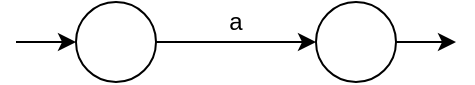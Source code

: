 <mxfile version="20.2.6" type="github" pages="6">
  <diagram id="FjFBD52PPPTVZgeCrdec" name="Simple Transition">
    <mxGraphModel dx="1422" dy="800" grid="1" gridSize="10" guides="1" tooltips="1" connect="1" arrows="1" fold="1" page="1" pageScale="1" pageWidth="850" pageHeight="1100" math="0" shadow="0">
      <root>
        <mxCell id="0" />
        <mxCell id="1" parent="0" />
        <mxCell id="ZcSYiOxCEgLbsl9b3wAu-1" value="" style="ellipse;whiteSpace=wrap;html=1;aspect=fixed;" parent="1" vertex="1">
          <mxGeometry x="200" y="160" width="40" height="40" as="geometry" />
        </mxCell>
        <mxCell id="ZcSYiOxCEgLbsl9b3wAu-2" value="" style="ellipse;whiteSpace=wrap;html=1;aspect=fixed;shadow=0;" parent="1" vertex="1">
          <mxGeometry x="320" y="160" width="40" height="40" as="geometry" />
        </mxCell>
        <mxCell id="ZcSYiOxCEgLbsl9b3wAu-3" value="" style="endArrow=classic;html=1;rounded=0;exitX=1;exitY=0.5;exitDx=0;exitDy=0;entryX=0;entryY=0.5;entryDx=0;entryDy=0;" parent="1" source="ZcSYiOxCEgLbsl9b3wAu-1" target="ZcSYiOxCEgLbsl9b3wAu-2" edge="1">
          <mxGeometry width="50" height="50" relative="1" as="geometry">
            <mxPoint x="270" y="300" as="sourcePoint" />
            <mxPoint x="320" y="250" as="targetPoint" />
          </mxGeometry>
        </mxCell>
        <mxCell id="ZcSYiOxCEgLbsl9b3wAu-4" value="a" style="text;html=1;strokeColor=none;fillColor=none;align=center;verticalAlign=middle;whiteSpace=wrap;rounded=0;shadow=0;" parent="1" vertex="1">
          <mxGeometry x="250" y="160" width="60" height="20" as="geometry" />
        </mxCell>
        <mxCell id="ZcSYiOxCEgLbsl9b3wAu-5" value="" style="endArrow=classic;html=1;rounded=0;entryX=0;entryY=0.5;entryDx=0;entryDy=0;" parent="1" target="ZcSYiOxCEgLbsl9b3wAu-1" edge="1">
          <mxGeometry width="50" height="50" relative="1" as="geometry">
            <mxPoint x="170" y="180" as="sourcePoint" />
            <mxPoint x="330" y="250" as="targetPoint" />
          </mxGeometry>
        </mxCell>
        <mxCell id="ZcSYiOxCEgLbsl9b3wAu-6" value="" style="endArrow=classic;html=1;rounded=0;exitX=1;exitY=0.5;exitDx=0;exitDy=0;" parent="1" source="ZcSYiOxCEgLbsl9b3wAu-2" edge="1">
          <mxGeometry width="50" height="50" relative="1" as="geometry">
            <mxPoint x="390" y="220" as="sourcePoint" />
            <mxPoint x="390" y="180" as="targetPoint" />
          </mxGeometry>
        </mxCell>
      </root>
    </mxGraphModel>
  </diagram>
  <diagram id="ExRZZvXYkZQcpSpnyIzT" name="Alternative">
    <mxGraphModel dx="1422" dy="800" grid="1" gridSize="10" guides="1" tooltips="1" connect="1" arrows="1" fold="1" page="1" pageScale="1" pageWidth="850" pageHeight="1100" math="0" shadow="0">
      <root>
        <mxCell id="0" />
        <mxCell id="1" parent="0" />
        <mxCell id="WT29fgqmvK17CbrcokTM-7" value="A(t)" style="ellipse;whiteSpace=wrap;html=1;shadow=0;" parent="1" vertex="1">
          <mxGeometry x="260" y="240" width="200" height="80" as="geometry" />
        </mxCell>
        <mxCell id="WT29fgqmvK17CbrcokTM-8" value="A(s)" style="ellipse;whiteSpace=wrap;html=1;shadow=0;" parent="1" vertex="1">
          <mxGeometry x="260" y="120" width="200" height="80" as="geometry" />
        </mxCell>
        <mxCell id="WT29fgqmvK17CbrcokTM-1" value="" style="ellipse;whiteSpace=wrap;html=1;aspect=fixed;shadow=0;" parent="1" vertex="1">
          <mxGeometry x="200" y="200" width="40" height="40" as="geometry" />
        </mxCell>
        <mxCell id="WT29fgqmvK17CbrcokTM-2" value="" style="endArrow=classic;html=1;rounded=0;entryX=0;entryY=0.5;entryDx=0;entryDy=0;" parent="1" target="WT29fgqmvK17CbrcokTM-1" edge="1">
          <mxGeometry width="50" height="50" relative="1" as="geometry">
            <mxPoint x="170" y="220" as="sourcePoint" />
            <mxPoint x="450" y="330" as="targetPoint" />
          </mxGeometry>
        </mxCell>
        <mxCell id="WT29fgqmvK17CbrcokTM-3" value="s&lt;sub&gt;s&lt;/sub&gt;" style="ellipse;whiteSpace=wrap;html=1;aspect=fixed;shadow=0;" parent="1" vertex="1">
          <mxGeometry x="280" y="140" width="40" height="40" as="geometry" />
        </mxCell>
        <mxCell id="WT29fgqmvK17CbrcokTM-4" value="s&lt;sub&gt;t&lt;/sub&gt;" style="ellipse;whiteSpace=wrap;html=1;aspect=fixed;shadow=0;" parent="1" vertex="1">
          <mxGeometry x="280" y="260" width="40" height="40" as="geometry" />
        </mxCell>
        <mxCell id="WT29fgqmvK17CbrcokTM-5" value="e&lt;sub&gt;s&lt;/sub&gt;" style="ellipse;whiteSpace=wrap;html=1;aspect=fixed;shadow=0;" parent="1" vertex="1">
          <mxGeometry x="400" y="140" width="40" height="40" as="geometry" />
        </mxCell>
        <mxCell id="WT29fgqmvK17CbrcokTM-6" value="e&lt;sub&gt;t&lt;/sub&gt;" style="ellipse;whiteSpace=wrap;html=1;aspect=fixed;shadow=0;" parent="1" vertex="1">
          <mxGeometry x="400" y="260" width="40" height="40" as="geometry" />
        </mxCell>
        <mxCell id="WT29fgqmvK17CbrcokTM-11" value="&lt;strong role=&quot;doc-subtitle&quot; class=&quot;header-char&quot;&gt;ε&lt;/strong&gt;" style="endArrow=classic;html=1;rounded=0;entryX=0;entryY=0.5;entryDx=0;entryDy=0;exitX=1;exitY=0.5;exitDx=0;exitDy=0;" parent="1" source="WT29fgqmvK17CbrcokTM-1" target="WT29fgqmvK17CbrcokTM-3" edge="1">
          <mxGeometry width="50" height="50" relative="1" as="geometry">
            <mxPoint x="390" y="290" as="sourcePoint" />
            <mxPoint x="440" y="240" as="targetPoint" />
          </mxGeometry>
        </mxCell>
        <mxCell id="WT29fgqmvK17CbrcokTM-12" value="&lt;strong role=&quot;doc-subtitle&quot; class=&quot;header-char&quot;&gt;ε&lt;/strong&gt;" style="endArrow=classic;html=1;rounded=0;exitX=1;exitY=0.5;exitDx=0;exitDy=0;entryX=0;entryY=0.5;entryDx=0;entryDy=0;" parent="1" source="WT29fgqmvK17CbrcokTM-1" target="WT29fgqmvK17CbrcokTM-4" edge="1">
          <mxGeometry width="50" height="50" relative="1" as="geometry">
            <mxPoint x="390" y="290" as="sourcePoint" />
            <mxPoint x="440" y="240" as="targetPoint" />
          </mxGeometry>
        </mxCell>
        <mxCell id="WT29fgqmvK17CbrcokTM-14" value="" style="ellipse;whiteSpace=wrap;html=1;aspect=fixed;shadow=0;" parent="1" vertex="1">
          <mxGeometry x="480" y="200" width="40" height="40" as="geometry" />
        </mxCell>
        <mxCell id="WT29fgqmvK17CbrcokTM-16" value="&lt;strong role=&quot;doc-subtitle&quot; class=&quot;header-char&quot;&gt;ε&lt;/strong&gt;" style="endArrow=classic;html=1;curved=1;exitX=1;exitY=0.5;exitDx=0;exitDy=0;entryX=0;entryY=0.5;entryDx=0;entryDy=0;" parent="1" source="WT29fgqmvK17CbrcokTM-6" target="WT29fgqmvK17CbrcokTM-14" edge="1">
          <mxGeometry width="50" height="50" relative="1" as="geometry">
            <mxPoint x="500" y="320" as="sourcePoint" />
            <mxPoint x="550" y="270" as="targetPoint" />
          </mxGeometry>
        </mxCell>
        <mxCell id="WT29fgqmvK17CbrcokTM-17" value="&lt;strong role=&quot;doc-subtitle&quot; class=&quot;header-char&quot;&gt;ε&lt;/strong&gt;" style="endArrow=classic;html=1;curved=1;exitX=1;exitY=0.5;exitDx=0;exitDy=0;entryX=0;entryY=0.5;entryDx=0;entryDy=0;" parent="1" source="WT29fgqmvK17CbrcokTM-5" target="WT29fgqmvK17CbrcokTM-14" edge="1">
          <mxGeometry width="50" height="50" relative="1" as="geometry">
            <mxPoint x="530" y="340" as="sourcePoint" />
            <mxPoint x="580" y="290" as="targetPoint" />
          </mxGeometry>
        </mxCell>
        <mxCell id="IZQ4M4dnEzdrFTTiwhNa-1" value="" style="endArrow=classic;html=1;curved=1;exitX=1;exitY=0.5;exitDx=0;exitDy=0;" parent="1" source="WT29fgqmvK17CbrcokTM-14" edge="1">
          <mxGeometry width="50" height="50" relative="1" as="geometry">
            <mxPoint x="360" y="290" as="sourcePoint" />
            <mxPoint x="550" y="220" as="targetPoint" />
          </mxGeometry>
        </mxCell>
      </root>
    </mxGraphModel>
  </diagram>
  <diagram id="haSEezHQOdK9hgZTcB3U" name="Concatenation">
    <mxGraphModel dx="1422" dy="800" grid="1" gridSize="10" guides="1" tooltips="1" connect="1" arrows="1" fold="1" page="1" pageScale="1" pageWidth="850" pageHeight="1100" math="0" shadow="0">
      <root>
        <mxCell id="0" />
        <mxCell id="1" parent="0" />
        <mxCell id="R_yFf4bAVIIkgoLTpM1l-1" value="A(t)" style="ellipse;whiteSpace=wrap;html=1;shadow=0;fillColor=none;" parent="1" vertex="1">
          <mxGeometry x="400" y="180" width="200" height="80" as="geometry" />
        </mxCell>
        <mxCell id="R_yFf4bAVIIkgoLTpM1l-2" value="A(s)" style="ellipse;whiteSpace=wrap;html=1;shadow=0;fillColor=none;fillStyle=dashed;gradientColor=none;" parent="1" vertex="1">
          <mxGeometry x="280" y="180" width="200" height="80" as="geometry" />
        </mxCell>
        <mxCell id="R_yFf4bAVIIkgoLTpM1l-3" value="" style="ellipse;whiteSpace=wrap;html=1;aspect=fixed;shadow=0;" parent="1" vertex="1">
          <mxGeometry x="200" y="200" width="40" height="40" as="geometry" />
        </mxCell>
        <mxCell id="R_yFf4bAVIIkgoLTpM1l-4" value="" style="endArrow=classic;html=1;rounded=0;entryX=0;entryY=0.5;entryDx=0;entryDy=0;" parent="1" target="R_yFf4bAVIIkgoLTpM1l-3" edge="1">
          <mxGeometry width="50" height="50" relative="1" as="geometry">
            <mxPoint x="170" y="220" as="sourcePoint" />
            <mxPoint x="450" y="330" as="targetPoint" />
          </mxGeometry>
        </mxCell>
        <mxCell id="R_yFf4bAVIIkgoLTpM1l-5" value="s&lt;sub&gt;s&lt;/sub&gt;" style="ellipse;whiteSpace=wrap;html=1;aspect=fixed;shadow=0;" parent="1" vertex="1">
          <mxGeometry x="300" y="200" width="40" height="40" as="geometry" />
        </mxCell>
        <mxCell id="R_yFf4bAVIIkgoLTpM1l-7" value="e&lt;sub&gt;s&lt;/sub&gt;/s&lt;sub&gt;t&lt;/sub&gt;&lt;br&gt;&lt;sub&gt;&lt;/sub&gt;" style="ellipse;whiteSpace=wrap;html=1;aspect=fixed;shadow=0;" parent="1" vertex="1">
          <mxGeometry x="420" y="200" width="40" height="40" as="geometry" />
        </mxCell>
        <mxCell id="R_yFf4bAVIIkgoLTpM1l-8" value="e&lt;sub&gt;t&lt;/sub&gt;" style="ellipse;whiteSpace=wrap;html=1;aspect=fixed;shadow=0;" parent="1" vertex="1">
          <mxGeometry x="540" y="200" width="40" height="40" as="geometry" />
        </mxCell>
        <mxCell id="R_yFf4bAVIIkgoLTpM1l-9" value="&lt;strong role=&quot;doc-subtitle&quot; class=&quot;header-char&quot;&gt;ε&lt;/strong&gt;" style="endArrow=classic;html=1;rounded=0;entryX=0;entryY=0.5;entryDx=0;entryDy=0;exitX=1;exitY=0.5;exitDx=0;exitDy=0;" parent="1" source="R_yFf4bAVIIkgoLTpM1l-3" target="R_yFf4bAVIIkgoLTpM1l-5" edge="1">
          <mxGeometry width="50" height="50" relative="1" as="geometry">
            <mxPoint x="390" y="290" as="sourcePoint" />
            <mxPoint x="440" y="240" as="targetPoint" />
          </mxGeometry>
        </mxCell>
        <mxCell id="R_yFf4bAVIIkgoLTpM1l-11" value="" style="ellipse;whiteSpace=wrap;html=1;aspect=fixed;shadow=0;" parent="1" vertex="1">
          <mxGeometry x="640" y="200" width="40" height="40" as="geometry" />
        </mxCell>
        <mxCell id="R_yFf4bAVIIkgoLTpM1l-12" value="&lt;strong role=&quot;doc-subtitle&quot; class=&quot;header-char&quot;&gt;ε&lt;/strong&gt;" style="endArrow=classic;html=1;curved=1;exitX=1;exitY=0.5;exitDx=0;exitDy=0;entryX=0;entryY=0.5;entryDx=0;entryDy=0;" parent="1" source="R_yFf4bAVIIkgoLTpM1l-8" target="R_yFf4bAVIIkgoLTpM1l-11" edge="1">
          <mxGeometry width="50" height="50" relative="1" as="geometry">
            <mxPoint x="500" y="320" as="sourcePoint" />
            <mxPoint x="550" y="270" as="targetPoint" />
          </mxGeometry>
        </mxCell>
        <mxCell id="BfqwEwnX09HDbr6ztwBO-1" value="" style="endArrow=classic;html=1;curved=1;exitX=1;exitY=0.5;exitDx=0;exitDy=0;" parent="1" source="R_yFf4bAVIIkgoLTpM1l-11" edge="1">
          <mxGeometry width="50" height="50" relative="1" as="geometry">
            <mxPoint x="600" y="340" as="sourcePoint" />
            <mxPoint x="710" y="220" as="targetPoint" />
          </mxGeometry>
        </mxCell>
      </root>
    </mxGraphModel>
  </diagram>
  <diagram id="zsSbV3kMjHKZPs7XEsJU" name="Kleene Star">
    <mxGraphModel dx="1422" dy="800" grid="1" gridSize="10" guides="1" tooltips="1" connect="1" arrows="1" fold="1" page="1" pageScale="1" pageWidth="827" pageHeight="1169" math="0" shadow="0">
      <root>
        <mxCell id="0" />
        <mxCell id="1" parent="0" />
        <mxCell id="j0ng6TKHk68S0bHAMgDO-2" value="A(s)" style="ellipse;whiteSpace=wrap;html=1;shadow=0;fillColor=none;fillStyle=dashed;gradientColor=none;" parent="1" vertex="1">
          <mxGeometry x="280" y="180" width="200" height="80" as="geometry" />
        </mxCell>
        <mxCell id="j0ng6TKHk68S0bHAMgDO-24" value="ε" style="edgeStyle=orthogonalEdgeStyle;curved=1;orthogonalLoop=1;jettySize=auto;html=1;exitX=0.5;exitY=1;exitDx=0;exitDy=0;entryX=0.5;entryY=1;entryDx=0;entryDy=0;" parent="1" source="j0ng6TKHk68S0bHAMgDO-3" target="j0ng6TKHk68S0bHAMgDO-9" edge="1">
          <mxGeometry relative="1" as="geometry">
            <Array as="points">
              <mxPoint x="220" y="280" />
              <mxPoint x="540" y="280" />
            </Array>
          </mxGeometry>
        </mxCell>
        <mxCell id="j0ng6TKHk68S0bHAMgDO-3" value="" style="ellipse;whiteSpace=wrap;html=1;aspect=fixed;shadow=0;" parent="1" vertex="1">
          <mxGeometry x="200" y="200" width="40" height="40" as="geometry" />
        </mxCell>
        <mxCell id="j0ng6TKHk68S0bHAMgDO-4" value="" style="endArrow=classic;html=1;rounded=0;entryX=0;entryY=0.5;entryDx=0;entryDy=0;" parent="1" target="j0ng6TKHk68S0bHAMgDO-3" edge="1">
          <mxGeometry width="50" height="50" relative="1" as="geometry">
            <mxPoint x="170" y="220" as="sourcePoint" />
            <mxPoint x="450" y="330" as="targetPoint" />
          </mxGeometry>
        </mxCell>
        <mxCell id="j0ng6TKHk68S0bHAMgDO-5" value="s&lt;sub&gt;s&lt;/sub&gt;" style="ellipse;whiteSpace=wrap;html=1;aspect=fixed;shadow=0;" parent="1" vertex="1">
          <mxGeometry x="300" y="200" width="40" height="40" as="geometry" />
        </mxCell>
        <mxCell id="j0ng6TKHk68S0bHAMgDO-25" value="ε" style="edgeStyle=orthogonalEdgeStyle;curved=1;orthogonalLoop=1;jettySize=auto;html=1;exitX=0.5;exitY=0;exitDx=0;exitDy=0;entryX=0.5;entryY=0;entryDx=0;entryDy=0;" parent="1" source="j0ng6TKHk68S0bHAMgDO-6" target="j0ng6TKHk68S0bHAMgDO-5" edge="1">
          <mxGeometry relative="1" as="geometry">
            <Array as="points">
              <mxPoint x="440" y="160" />
              <mxPoint x="320" y="160" />
            </Array>
          </mxGeometry>
        </mxCell>
        <mxCell id="j0ng6TKHk68S0bHAMgDO-6" value="e&lt;sub&gt;s&lt;/sub&gt;" style="ellipse;whiteSpace=wrap;html=1;aspect=fixed;shadow=0;" parent="1" vertex="1">
          <mxGeometry x="420" y="200" width="40" height="40" as="geometry" />
        </mxCell>
        <mxCell id="j0ng6TKHk68S0bHAMgDO-8" value="&lt;strong role=&quot;doc-subtitle&quot; class=&quot;header-char&quot;&gt;ε&lt;/strong&gt;" style="endArrow=classic;html=1;rounded=0;entryX=0;entryY=0.5;entryDx=0;entryDy=0;exitX=1;exitY=0.5;exitDx=0;exitDy=0;" parent="1" source="j0ng6TKHk68S0bHAMgDO-3" target="j0ng6TKHk68S0bHAMgDO-5" edge="1">
          <mxGeometry width="50" height="50" relative="1" as="geometry">
            <mxPoint x="390" y="290" as="sourcePoint" />
            <mxPoint x="440" y="240" as="targetPoint" />
          </mxGeometry>
        </mxCell>
        <mxCell id="j0ng6TKHk68S0bHAMgDO-9" value="" style="ellipse;whiteSpace=wrap;html=1;aspect=fixed;shadow=0;" parent="1" vertex="1">
          <mxGeometry x="520" y="200" width="40" height="40" as="geometry" />
        </mxCell>
        <mxCell id="j0ng6TKHk68S0bHAMgDO-10" value="&lt;strong role=&quot;doc-subtitle&quot; class=&quot;header-char&quot;&gt;ε&lt;/strong&gt;" style="endArrow=classic;html=1;curved=1;exitX=1;exitY=0.5;exitDx=0;exitDy=0;entryX=0;entryY=0.5;entryDx=0;entryDy=0;" parent="1" source="j0ng6TKHk68S0bHAMgDO-6" target="j0ng6TKHk68S0bHAMgDO-9" edge="1">
          <mxGeometry width="50" height="50" relative="1" as="geometry">
            <mxPoint x="580" y="220.0" as="sourcePoint" />
            <mxPoint x="550" y="270" as="targetPoint" />
          </mxGeometry>
        </mxCell>
        <mxCell id="j0ng6TKHk68S0bHAMgDO-11" value="" style="endArrow=classic;html=1;curved=1;exitX=1;exitY=0.5;exitDx=0;exitDy=0;" parent="1" source="j0ng6TKHk68S0bHAMgDO-9" edge="1">
          <mxGeometry width="50" height="50" relative="1" as="geometry">
            <mxPoint x="600" y="340" as="sourcePoint" />
            <mxPoint x="590" y="220" as="targetPoint" />
          </mxGeometry>
        </mxCell>
      </root>
    </mxGraphModel>
  </diagram>
  <diagram id="Zhb08rMJHqOU-aG4_Cx2" name="Example TC">
    <mxGraphModel dx="1422" dy="800" grid="1" gridSize="10" guides="1" tooltips="1" connect="1" arrows="1" fold="1" page="1" pageScale="1" pageWidth="827" pageHeight="1169" math="0" shadow="0">
      <root>
        <mxCell id="0" />
        <mxCell id="1" parent="0" />
        <mxCell id="4pPh4lR1dMZTlUkLBdqt-24" value="" style="ellipse;whiteSpace=wrap;html=1;labelBackgroundColor=none;fillStyle=auto;strokeWidth=1;fillColor=#d0cee2;strokeColor=#56517e;verticalAlign=middle;labelPosition=right;verticalLabelPosition=middle;align=left;" parent="1" vertex="1">
          <mxGeometry x="280" width="440" height="360" as="geometry" />
        </mxCell>
        <mxCell id="4pPh4lR1dMZTlUkLBdqt-21" value="A(a|b)" style="ellipse;whiteSpace=wrap;html=1;fillStyle=auto;strokeWidth=1;fillColor=#b0e3e6;labelBackgroundColor=none;strokeColor=#0e8088;opacity=80;" parent="1" vertex="1">
          <mxGeometry x="360" y="40" width="280" height="280" as="geometry" />
        </mxCell>
        <mxCell id="4pPh4lR1dMZTlUkLBdqt-23" value="A(b)" style="ellipse;whiteSpace=wrap;html=1;fillStyle=auto;strokeWidth=1;fillColor=#ffe6cc;verticalAlign=top;strokeColor=#d79b00;" parent="1" vertex="1">
          <mxGeometry x="430" y="220" width="140" height="80" as="geometry" />
        </mxCell>
        <mxCell id="4pPh4lR1dMZTlUkLBdqt-22" value="A(a)" style="ellipse;whiteSpace=wrap;html=1;fillStyle=auto;strokeWidth=1;fillColor=#fff2cc;verticalAlign=top;strokeColor=#d6b656;" parent="1" vertex="1">
          <mxGeometry x="430" y="60" width="140" height="80" as="geometry" />
        </mxCell>
        <mxCell id="4pPh4lR1dMZTlUkLBdqt-18" value="A(a|b)" style="ellipse;whiteSpace=wrap;html=1;fillStyle=auto;strokeWidth=1;fillColor=#f8cecc;labelBackgroundColor=none;strokeColor=#b85450;opacity=80;" parent="1" vertex="1">
          <mxGeometry x="40" y="40" width="280" height="280" as="geometry" />
        </mxCell>
        <mxCell id="4pPh4lR1dMZTlUkLBdqt-17" value="A(a)" style="ellipse;whiteSpace=wrap;html=1;fillStyle=auto;strokeWidth=1;fillColor=#d5e8d4;verticalAlign=top;strokeColor=#82b366;" parent="1" vertex="1">
          <mxGeometry x="110" y="60" width="140" height="80" as="geometry" />
        </mxCell>
        <mxCell id="4pPh4lR1dMZTlUkLBdqt-19" value="A(b)" style="ellipse;whiteSpace=wrap;html=1;fillStyle=auto;strokeWidth=1;fillColor=#dae8fc;verticalAlign=top;strokeColor=#6c8ebf;" parent="1" vertex="1">
          <mxGeometry x="110" y="220" width="140" height="80" as="geometry" />
        </mxCell>
        <mxCell id="CbVR_hPS0az8DpD8Irt1-1" value="1" style="ellipse;whiteSpace=wrap;html=1;aspect=fixed;" parent="1" vertex="1">
          <mxGeometry x="40" y="160" width="40" height="40" as="geometry" />
        </mxCell>
        <mxCell id="CbVR_hPS0az8DpD8Irt1-2" value="2" style="ellipse;whiteSpace=wrap;html=1;aspect=fixed;" parent="1" vertex="1">
          <mxGeometry x="120" y="80" width="40" height="40" as="geometry" />
        </mxCell>
        <mxCell id="CbVR_hPS0az8DpD8Irt1-3" value="4" style="ellipse;whiteSpace=wrap;html=1;aspect=fixed;" parent="1" vertex="1">
          <mxGeometry x="120" y="240" width="40" height="40" as="geometry" />
        </mxCell>
        <mxCell id="CbVR_hPS0az8DpD8Irt1-4" value="3" style="ellipse;whiteSpace=wrap;html=1;aspect=fixed;" parent="1" vertex="1">
          <mxGeometry x="200" y="80" width="40" height="40" as="geometry" />
        </mxCell>
        <mxCell id="CbVR_hPS0az8DpD8Irt1-5" value="5" style="ellipse;whiteSpace=wrap;html=1;aspect=fixed;" parent="1" vertex="1">
          <mxGeometry x="200" y="240" width="40" height="40" as="geometry" />
        </mxCell>
        <mxCell id="4pPh4lR1dMZTlUkLBdqt-7" value="&lt;strong role=&quot;doc-subtitle&quot; class=&quot;header-char&quot;&gt;ε&lt;/strong&gt;" style="edgeStyle=orthogonalEdgeStyle;rounded=0;orthogonalLoop=1;jettySize=auto;html=1;exitX=1;exitY=0.5;exitDx=0;exitDy=0;entryX=0;entryY=0.5;entryDx=0;entryDy=0;labelBackgroundColor=none;" parent="1" source="CbVR_hPS0az8DpD8Irt1-6" target="CbVR_hPS0az8DpD8Irt1-7" edge="1">
          <mxGeometry y="-10" relative="1" as="geometry">
            <mxPoint as="offset" />
          </mxGeometry>
        </mxCell>
        <mxCell id="4pPh4lR1dMZTlUkLBdqt-15" value="&lt;strong role=&quot;doc-subtitle&quot; class=&quot;header-char&quot;&gt;ε&lt;/strong&gt;" style="edgeStyle=orthogonalEdgeStyle;orthogonalLoop=1;jettySize=auto;html=1;exitX=0.5;exitY=0;exitDx=0;exitDy=0;entryX=0.5;entryY=0;entryDx=0;entryDy=0;curved=1;labelBackgroundColor=none;" parent="1" source="CbVR_hPS0az8DpD8Irt1-6" target="CbVR_hPS0az8DpD8Irt1-13" edge="1">
          <mxGeometry x="0.002" y="-10" relative="1" as="geometry">
            <Array as="points">
              <mxPoint x="300" y="20" />
              <mxPoint x="700" y="20" />
            </Array>
            <mxPoint as="offset" />
          </mxGeometry>
        </mxCell>
        <mxCell id="CbVR_hPS0az8DpD8Irt1-6" value="6" style="ellipse;whiteSpace=wrap;html=1;aspect=fixed;" parent="1" vertex="1">
          <mxGeometry x="280" y="160" width="40" height="40" as="geometry" />
        </mxCell>
        <mxCell id="CbVR_hPS0az8DpD8Irt1-7" value="7" style="ellipse;whiteSpace=wrap;html=1;aspect=fixed;" parent="1" vertex="1">
          <mxGeometry x="360" y="160" width="40" height="40" as="geometry" />
        </mxCell>
        <mxCell id="CbVR_hPS0az8DpD8Irt1-8" value="8" style="ellipse;whiteSpace=wrap;html=1;aspect=fixed;" parent="1" vertex="1">
          <mxGeometry x="440" y="80" width="40" height="40" as="geometry" />
        </mxCell>
        <mxCell id="CbVR_hPS0az8DpD8Irt1-9" value="10" style="ellipse;whiteSpace=wrap;html=1;aspect=fixed;" parent="1" vertex="1">
          <mxGeometry x="440" y="240" width="40" height="40" as="geometry" />
        </mxCell>
        <mxCell id="CbVR_hPS0az8DpD8Irt1-10" value="9" style="ellipse;whiteSpace=wrap;html=1;aspect=fixed;" parent="1" vertex="1">
          <mxGeometry x="520" y="80" width="40" height="40" as="geometry" />
        </mxCell>
        <mxCell id="CbVR_hPS0az8DpD8Irt1-11" value="11" style="ellipse;whiteSpace=wrap;html=1;aspect=fixed;" parent="1" vertex="1">
          <mxGeometry x="520" y="240" width="40" height="40" as="geometry" />
        </mxCell>
        <mxCell id="4pPh4lR1dMZTlUkLBdqt-16" value="&lt;strong role=&quot;doc-subtitle&quot; class=&quot;header-char&quot;&gt;ε&lt;/strong&gt;" style="edgeStyle=orthogonalEdgeStyle;rounded=1;orthogonalLoop=1;jettySize=auto;html=1;exitX=0.5;exitY=1;exitDx=0;exitDy=0;entryX=0.5;entryY=1;entryDx=0;entryDy=0;labelBackgroundColor=none;" parent="1" source="CbVR_hPS0az8DpD8Irt1-12" target="CbVR_hPS0az8DpD8Irt1-7" edge="1">
          <mxGeometry y="10" relative="1" as="geometry">
            <Array as="points">
              <mxPoint x="620" y="330" />
              <mxPoint x="380" y="330" />
            </Array>
            <mxPoint as="offset" />
          </mxGeometry>
        </mxCell>
        <mxCell id="CbVR_hPS0az8DpD8Irt1-12" value="12" style="ellipse;whiteSpace=wrap;html=1;aspect=fixed;" parent="1" vertex="1">
          <mxGeometry x="600" y="160" width="40" height="40" as="geometry" />
        </mxCell>
        <mxCell id="CbVR_hPS0az8DpD8Irt1-13" value="" style="ellipse;whiteSpace=wrap;html=1;aspect=fixed;perimeterSpacing=1;strokeWidth=1;fillStyle=auto;fillColor=#FFFFFF;" parent="1" vertex="1">
          <mxGeometry x="680" y="160" width="40" height="40" as="geometry" />
        </mxCell>
        <mxCell id="CbVR_hPS0az8DpD8Irt1-14" value="13" style="ellipse;whiteSpace=wrap;html=1;aspect=fixed;fillStyle=auto;strokeWidth=1;fillColor=#FFFFFF;" parent="1" vertex="1">
          <mxGeometry x="685" y="165" width="30" height="30" as="geometry" />
        </mxCell>
        <mxCell id="4pPh4lR1dMZTlUkLBdqt-1" value="&lt;strong role=&quot;doc-subtitle&quot; class=&quot;header-char&quot;&gt;ε&lt;/strong&gt;" style="endArrow=classic;html=1;rounded=0;exitX=1;exitY=0;exitDx=0;exitDy=0;entryX=0;entryY=1;entryDx=0;entryDy=0;labelBackgroundColor=none;" parent="1" source="CbVR_hPS0az8DpD8Irt1-1" target="CbVR_hPS0az8DpD8Irt1-2" edge="1">
          <mxGeometry x="0.193" y="7" width="50" height="50" relative="1" as="geometry">
            <mxPoint x="390" y="410" as="sourcePoint" />
            <mxPoint x="440" y="360" as="targetPoint" />
            <mxPoint as="offset" />
          </mxGeometry>
        </mxCell>
        <mxCell id="4pPh4lR1dMZTlUkLBdqt-2" value="&lt;strong role=&quot;doc-subtitle&quot; class=&quot;header-char&quot;&gt;ε&lt;/strong&gt;" style="endArrow=classic;html=1;rounded=0;exitX=1;exitY=1;exitDx=0;exitDy=0;entryX=0;entryY=0;entryDx=0;entryDy=0;labelBackgroundColor=none;" parent="1" source="CbVR_hPS0az8DpD8Irt1-1" target="CbVR_hPS0az8DpD8Irt1-3" edge="1">
          <mxGeometry x="0.193" y="-7" width="50" height="50" relative="1" as="geometry">
            <mxPoint x="390" y="410" as="sourcePoint" />
            <mxPoint x="440" y="360" as="targetPoint" />
            <mxPoint as="offset" />
          </mxGeometry>
        </mxCell>
        <mxCell id="4pPh4lR1dMZTlUkLBdqt-3" value="b" style="endArrow=classic;html=1;rounded=0;exitX=1;exitY=0.5;exitDx=0;exitDy=0;entryX=0;entryY=0.5;entryDx=0;entryDy=0;labelBackgroundColor=none;" parent="1" source="CbVR_hPS0az8DpD8Irt1-3" target="CbVR_hPS0az8DpD8Irt1-5" edge="1">
          <mxGeometry y="-10" width="50" height="50" relative="1" as="geometry">
            <mxPoint x="390" y="410" as="sourcePoint" />
            <mxPoint x="440" y="360" as="targetPoint" />
            <mxPoint as="offset" />
          </mxGeometry>
        </mxCell>
        <mxCell id="4pPh4lR1dMZTlUkLBdqt-4" value="a" style="endArrow=classic;html=1;rounded=0;exitX=1;exitY=0.5;exitDx=0;exitDy=0;entryX=0;entryY=0.5;entryDx=0;entryDy=0;labelBackgroundColor=none;" parent="1" source="CbVR_hPS0az8DpD8Irt1-2" target="CbVR_hPS0az8DpD8Irt1-4" edge="1">
          <mxGeometry y="-10" width="50" height="50" relative="1" as="geometry">
            <mxPoint x="390" y="410" as="sourcePoint" />
            <mxPoint x="440" y="360" as="targetPoint" />
            <mxPoint as="offset" />
          </mxGeometry>
        </mxCell>
        <mxCell id="4pPh4lR1dMZTlUkLBdqt-5" value="&lt;strong role=&quot;doc-subtitle&quot; class=&quot;header-char&quot;&gt;ε&lt;/strong&gt;" style="endArrow=classic;html=1;rounded=0;exitX=1;exitY=0;exitDx=0;exitDy=0;entryX=0;entryY=1;entryDx=0;entryDy=0;labelBackgroundColor=none;" parent="1" source="CbVR_hPS0az8DpD8Irt1-5" target="CbVR_hPS0az8DpD8Irt1-6" edge="1">
          <mxGeometry x="-0.193" y="-7" width="50" height="50" relative="1" as="geometry">
            <mxPoint x="390" y="410" as="sourcePoint" />
            <mxPoint x="440" y="360" as="targetPoint" />
            <mxPoint as="offset" />
          </mxGeometry>
        </mxCell>
        <mxCell id="4pPh4lR1dMZTlUkLBdqt-6" value="&lt;strong role=&quot;doc-subtitle&quot; class=&quot;header-char&quot;&gt;ε&lt;/strong&gt;" style="endArrow=classic;html=1;rounded=0;exitX=1;exitY=1;exitDx=0;exitDy=0;entryX=0;entryY=0;entryDx=0;entryDy=0;labelBackgroundColor=none;" parent="1" source="CbVR_hPS0az8DpD8Irt1-4" target="CbVR_hPS0az8DpD8Irt1-6" edge="1">
          <mxGeometry x="-0.193" y="7" width="50" height="50" relative="1" as="geometry">
            <mxPoint x="390" y="410" as="sourcePoint" />
            <mxPoint x="440" y="360" as="targetPoint" />
            <mxPoint as="offset" />
          </mxGeometry>
        </mxCell>
        <mxCell id="4pPh4lR1dMZTlUkLBdqt-8" value="&lt;strong role=&quot;doc-subtitle&quot; class=&quot;header-char&quot;&gt;ε&lt;/strong&gt;" style="endArrow=classic;html=1;rounded=0;exitX=1;exitY=0;exitDx=0;exitDy=0;entryX=0;entryY=1;entryDx=0;entryDy=0;labelBackgroundColor=none;" parent="1" source="CbVR_hPS0az8DpD8Irt1-7" target="CbVR_hPS0az8DpD8Irt1-8" edge="1">
          <mxGeometry x="0.193" y="7" width="50" height="50" relative="1" as="geometry">
            <mxPoint x="390" y="410" as="sourcePoint" />
            <mxPoint x="440" y="360" as="targetPoint" />
            <mxPoint as="offset" />
          </mxGeometry>
        </mxCell>
        <mxCell id="4pPh4lR1dMZTlUkLBdqt-9" value="&lt;strong role=&quot;doc-subtitle&quot; class=&quot;header-char&quot;&gt;ε&lt;/strong&gt;" style="endArrow=classic;html=1;rounded=0;exitX=1;exitY=1;exitDx=0;exitDy=0;entryX=0;entryY=0;entryDx=0;entryDy=0;labelBackgroundColor=none;" parent="1" source="CbVR_hPS0az8DpD8Irt1-7" target="CbVR_hPS0az8DpD8Irt1-9" edge="1">
          <mxGeometry x="0.193" y="-7" width="50" height="50" relative="1" as="geometry">
            <mxPoint x="390" y="410" as="sourcePoint" />
            <mxPoint x="440" y="360" as="targetPoint" />
            <mxPoint as="offset" />
          </mxGeometry>
        </mxCell>
        <mxCell id="4pPh4lR1dMZTlUkLBdqt-10" value="b" style="endArrow=classic;html=1;rounded=0;exitX=1;exitY=0.5;exitDx=0;exitDy=0;entryX=0;entryY=0.5;entryDx=0;entryDy=0;labelBackgroundColor=none;" parent="1" source="CbVR_hPS0az8DpD8Irt1-9" target="CbVR_hPS0az8DpD8Irt1-11" edge="1">
          <mxGeometry y="-10" width="50" height="50" relative="1" as="geometry">
            <mxPoint x="390" y="410" as="sourcePoint" />
            <mxPoint x="440" y="360" as="targetPoint" />
            <mxPoint as="offset" />
          </mxGeometry>
        </mxCell>
        <mxCell id="4pPh4lR1dMZTlUkLBdqt-11" value="a" style="endArrow=classic;html=1;rounded=0;exitX=1;exitY=0.5;exitDx=0;exitDy=0;entryX=0;entryY=0.5;entryDx=0;entryDy=0;labelBackgroundColor=none;" parent="1" source="CbVR_hPS0az8DpD8Irt1-8" target="CbVR_hPS0az8DpD8Irt1-10" edge="1">
          <mxGeometry y="-10" width="50" height="50" relative="1" as="geometry">
            <mxPoint x="390" y="410" as="sourcePoint" />
            <mxPoint x="440" y="360" as="targetPoint" />
            <mxPoint as="offset" />
          </mxGeometry>
        </mxCell>
        <mxCell id="4pPh4lR1dMZTlUkLBdqt-12" value="&lt;strong role=&quot;doc-subtitle&quot; class=&quot;header-char&quot;&gt;ε&lt;/strong&gt;" style="endArrow=classic;html=1;rounded=0;exitX=1;exitY=1;exitDx=0;exitDy=0;entryX=0;entryY=0;entryDx=0;entryDy=0;labelBackgroundColor=none;" parent="1" source="CbVR_hPS0az8DpD8Irt1-10" target="CbVR_hPS0az8DpD8Irt1-12" edge="1">
          <mxGeometry x="-0.193" y="7" width="50" height="50" relative="1" as="geometry">
            <mxPoint x="390" y="410" as="sourcePoint" />
            <mxPoint x="440" y="360" as="targetPoint" />
            <mxPoint as="offset" />
          </mxGeometry>
        </mxCell>
        <mxCell id="4pPh4lR1dMZTlUkLBdqt-13" value="&lt;strong role=&quot;doc-subtitle&quot; class=&quot;header-char&quot;&gt;ε&lt;/strong&gt;" style="endArrow=classic;html=1;rounded=0;exitX=1;exitY=0;exitDx=0;exitDy=0;entryX=0;entryY=1;entryDx=0;entryDy=0;labelBackgroundColor=none;" parent="1" source="CbVR_hPS0az8DpD8Irt1-11" target="CbVR_hPS0az8DpD8Irt1-12" edge="1">
          <mxGeometry x="-0.193" y="-7" width="50" height="50" relative="1" as="geometry">
            <mxPoint x="390" y="410" as="sourcePoint" />
            <mxPoint x="440" y="360" as="targetPoint" />
            <mxPoint as="offset" />
          </mxGeometry>
        </mxCell>
        <mxCell id="4pPh4lR1dMZTlUkLBdqt-14" value="&lt;strong role=&quot;doc-subtitle&quot; class=&quot;header-char&quot;&gt;ε&lt;/strong&gt;" style="endArrow=classic;html=1;rounded=0;exitX=1;exitY=0.5;exitDx=0;exitDy=0;entryX=0;entryY=0.5;entryDx=0;entryDy=0;labelBackgroundColor=none;" parent="1" source="CbVR_hPS0az8DpD8Irt1-12" target="CbVR_hPS0az8DpD8Irt1-13" edge="1">
          <mxGeometry x="0.026" y="-10" width="50" height="50" relative="1" as="geometry">
            <mxPoint x="390" y="410" as="sourcePoint" />
            <mxPoint x="440" y="360" as="targetPoint" />
            <mxPoint as="offset" />
          </mxGeometry>
        </mxCell>
        <mxCell id="4pPh4lR1dMZTlUkLBdqt-25" value="&lt;div&gt;A((a|b)*)&lt;/div&gt;" style="text;html=1;strokeColor=none;fillColor=none;align=center;verticalAlign=middle;whiteSpace=wrap;rounded=0;labelBackgroundColor=none;fillStyle=auto;" parent="1" vertex="1">
          <mxGeometry x="620" y="80" width="60" height="30" as="geometry" />
        </mxCell>
      </root>
    </mxGraphModel>
  </diagram>
  <diagram id="mYu8AjUqRdv7dwaLOTz6" name="Conversion DFA">
    <mxGraphModel dx="813" dy="457" grid="1" gridSize="10" guides="1" tooltips="1" connect="1" arrows="1" fold="1" page="1" pageScale="1" pageWidth="827" pageHeight="1169" math="0" shadow="0">
      <root>
        <mxCell id="0" />
        <mxCell id="1" parent="0" />
        <mxCell id="Gzy7JsLS0xJPDMv-yBpu-1" value="1" style="ellipse;whiteSpace=wrap;html=1;aspect=fixed;" vertex="1" parent="1">
          <mxGeometry x="120" y="160" width="40" height="40" as="geometry" />
        </mxCell>
        <mxCell id="Gzy7JsLS0xJPDMv-yBpu-2" value="" style="ellipse;whiteSpace=wrap;html=1;aspect=fixed;" vertex="1" parent="1">
          <mxGeometry x="200" y="80" width="40" height="40" as="geometry" />
        </mxCell>
        <mxCell id="Gzy7JsLS0xJPDMv-yBpu-3" value="" style="ellipse;whiteSpace=wrap;html=1;aspect=fixed;" vertex="1" parent="1">
          <mxGeometry x="200" y="240" width="40" height="40" as="geometry" />
        </mxCell>
        <mxCell id="Gzy7JsLS0xJPDMv-yBpu-4" value="" style="ellipse;whiteSpace=wrap;html=1;aspect=fixed;" vertex="1" parent="1">
          <mxGeometry x="360" y="80" width="40" height="40" as="geometry" />
        </mxCell>
        <mxCell id="Gzy7JsLS0xJPDMv-yBpu-5" value="" style="ellipse;whiteSpace=wrap;html=1;aspect=fixed;" vertex="1" parent="1">
          <mxGeometry x="360" y="240" width="40" height="40" as="geometry" />
        </mxCell>
        <mxCell id="Gzy7JsLS0xJPDMv-yBpu-6" value="2" style="ellipse;whiteSpace=wrap;html=1;aspect=fixed;" vertex="1" parent="1">
          <mxGeometry x="205" y="85" width="30" height="30" as="geometry" />
        </mxCell>
        <mxCell id="Gzy7JsLS0xJPDMv-yBpu-7" value="3" style="ellipse;whiteSpace=wrap;html=1;aspect=fixed;" vertex="1" parent="1">
          <mxGeometry x="205" y="245" width="30" height="30" as="geometry" />
        </mxCell>
        <mxCell id="Gzy7JsLS0xJPDMv-yBpu-8" value="4" style="ellipse;whiteSpace=wrap;html=1;aspect=fixed;" vertex="1" parent="1">
          <mxGeometry x="365" y="85" width="30" height="30" as="geometry" />
        </mxCell>
        <mxCell id="Gzy7JsLS0xJPDMv-yBpu-9" value="5" style="ellipse;whiteSpace=wrap;html=1;aspect=fixed;" vertex="1" parent="1">
          <mxGeometry x="365" y="245" width="30" height="30" as="geometry" />
        </mxCell>
        <mxCell id="Gzy7JsLS0xJPDMv-yBpu-11" value="a" style="edgeStyle=orthogonalEdgeStyle;orthogonalLoop=1;jettySize=auto;html=1;exitX=0.5;exitY=0;exitDx=0;exitDy=0;entryX=0.5;entryY=0;entryDx=0;entryDy=0;curved=1;" edge="1" parent="1" source="Gzy7JsLS0xJPDMv-yBpu-4" target="Gzy7JsLS0xJPDMv-yBpu-4">
          <mxGeometry y="10" relative="1" as="geometry">
            <Array as="points">
              <mxPoint x="370" y="80" />
              <mxPoint x="370" y="50" />
              <mxPoint x="390" y="50" />
              <mxPoint x="390" y="80" />
            </Array>
            <mxPoint as="offset" />
          </mxGeometry>
        </mxCell>
        <mxCell id="Gzy7JsLS0xJPDMv-yBpu-12" value="b" style="edgeStyle=orthogonalEdgeStyle;orthogonalLoop=1;jettySize=auto;html=1;exitX=0.5;exitY=0;exitDx=0;exitDy=0;entryX=0.5;entryY=0;entryDx=0;entryDy=0;curved=1;" edge="1" parent="1">
          <mxGeometry x="0.0" y="-10" relative="1" as="geometry">
            <mxPoint x="379.94" y="280" as="sourcePoint" />
            <mxPoint x="379.94" y="280" as="targetPoint" />
            <Array as="points">
              <mxPoint x="369.97" y="280.03" />
              <mxPoint x="369.97" y="310.03" />
              <mxPoint x="389.97" y="310.03" />
              <mxPoint x="389.97" y="280.03" />
            </Array>
            <mxPoint as="offset" />
          </mxGeometry>
        </mxCell>
        <mxCell id="Gzy7JsLS0xJPDMv-yBpu-13" value="a" style="endArrow=classic;html=1;curved=1;exitX=1;exitY=0;exitDx=0;exitDy=0;entryX=0;entryY=1;entryDx=0;entryDy=0;labelBackgroundColor=none;" edge="1" parent="1" source="Gzy7JsLS0xJPDMv-yBpu-1" target="Gzy7JsLS0xJPDMv-yBpu-2">
          <mxGeometry x="0.193" y="7" width="50" height="50" relative="1" as="geometry">
            <mxPoint x="330" y="270" as="sourcePoint" />
            <mxPoint x="380" y="220" as="targetPoint" />
            <mxPoint as="offset" />
          </mxGeometry>
        </mxCell>
        <mxCell id="Gzy7JsLS0xJPDMv-yBpu-14" value="b" style="endArrow=classic;html=1;curved=1;exitX=1;exitY=1;exitDx=0;exitDy=0;entryX=0;entryY=0;entryDx=0;entryDy=0;labelBackgroundColor=none;" edge="1" parent="1" source="Gzy7JsLS0xJPDMv-yBpu-1" target="Gzy7JsLS0xJPDMv-yBpu-3">
          <mxGeometry x="0.193" y="-7" width="50" height="50" relative="1" as="geometry">
            <mxPoint x="330" y="270" as="sourcePoint" />
            <mxPoint x="380" y="220" as="targetPoint" />
            <mxPoint as="offset" />
          </mxGeometry>
        </mxCell>
        <mxCell id="Gzy7JsLS0xJPDMv-yBpu-15" value="&lt;div&gt;b&lt;/div&gt;" style="endArrow=classic;html=1;curved=1;exitX=1;exitY=0.5;exitDx=0;exitDy=0;entryX=0;entryY=0.5;entryDx=0;entryDy=0;" edge="1" parent="1" source="Gzy7JsLS0xJPDMv-yBpu-3" target="Gzy7JsLS0xJPDMv-yBpu-5">
          <mxGeometry y="-10" width="50" height="50" relative="1" as="geometry">
            <mxPoint x="330" y="270" as="sourcePoint" />
            <mxPoint x="380" y="220" as="targetPoint" />
            <mxPoint as="offset" />
          </mxGeometry>
        </mxCell>
        <mxCell id="Gzy7JsLS0xJPDMv-yBpu-16" value="a" style="endArrow=classic;html=1;curved=1;entryX=0;entryY=0.5;entryDx=0;entryDy=0;exitX=1;exitY=0.5;exitDx=0;exitDy=0;" edge="1" parent="1" source="Gzy7JsLS0xJPDMv-yBpu-2" target="Gzy7JsLS0xJPDMv-yBpu-4">
          <mxGeometry y="10" width="50" height="50" relative="1" as="geometry">
            <mxPoint x="340" y="280" as="sourcePoint" />
            <mxPoint x="390" y="230" as="targetPoint" />
            <mxPoint as="offset" />
          </mxGeometry>
        </mxCell>
        <mxCell id="Gzy7JsLS0xJPDMv-yBpu-19" value="&lt;div&gt;a&lt;/div&gt;" style="endArrow=classic;html=1;curved=1;entryX=0;entryY=1;entryDx=0;entryDy=0;exitX=1;exitY=0;exitDx=0;exitDy=0;" edge="1" parent="1" source="Gzy7JsLS0xJPDMv-yBpu-3" target="Gzy7JsLS0xJPDMv-yBpu-4">
          <mxGeometry x="-0.38" y="-7" width="50" height="50" relative="1" as="geometry">
            <mxPoint x="370" y="310" as="sourcePoint" />
            <mxPoint x="420" y="260" as="targetPoint" />
            <mxPoint as="offset" />
          </mxGeometry>
        </mxCell>
        <mxCell id="Gzy7JsLS0xJPDMv-yBpu-20" value="b" style="endArrow=classic;html=1;curved=1;exitX=1;exitY=1;exitDx=0;exitDy=0;entryX=0;entryY=0;entryDx=0;entryDy=0;labelBackgroundColor=none;" edge="1" parent="1" source="Gzy7JsLS0xJPDMv-yBpu-2" target="Gzy7JsLS0xJPDMv-yBpu-5">
          <mxGeometry x="-0.38" y="7" width="50" height="50" relative="1" as="geometry">
            <mxPoint x="380" y="320" as="sourcePoint" />
            <mxPoint x="430" y="270" as="targetPoint" />
            <mxPoint as="offset" />
          </mxGeometry>
        </mxCell>
        <mxCell id="Gzy7JsLS0xJPDMv-yBpu-21" value="a" style="endArrow=classic;html=1;curved=1;entryX=0.5;entryY=1;entryDx=0;entryDy=0;exitX=0.5;exitY=0;exitDx=0;exitDy=0;" edge="1" parent="1" source="Gzy7JsLS0xJPDMv-yBpu-5" target="Gzy7JsLS0xJPDMv-yBpu-4">
          <mxGeometry width="50" height="50" relative="1" as="geometry">
            <mxPoint x="390" y="330" as="sourcePoint" />
            <mxPoint x="440" y="280" as="targetPoint" />
            <Array as="points">
              <mxPoint x="400" y="180" />
            </Array>
          </mxGeometry>
        </mxCell>
        <mxCell id="Gzy7JsLS0xJPDMv-yBpu-22" value="b" style="endArrow=classic;html=1;curved=1;entryX=0.5;entryY=0;entryDx=0;entryDy=0;exitX=0.5;exitY=1;exitDx=0;exitDy=0;" edge="1" parent="1" source="Gzy7JsLS0xJPDMv-yBpu-4" target="Gzy7JsLS0xJPDMv-yBpu-5">
          <mxGeometry width="50" height="50" relative="1" as="geometry">
            <mxPoint x="360" y="160" as="sourcePoint" />
            <mxPoint x="450" y="290" as="targetPoint" />
            <Array as="points">
              <mxPoint x="360" y="180" />
            </Array>
          </mxGeometry>
        </mxCell>
      </root>
    </mxGraphModel>
  </diagram>
</mxfile>
